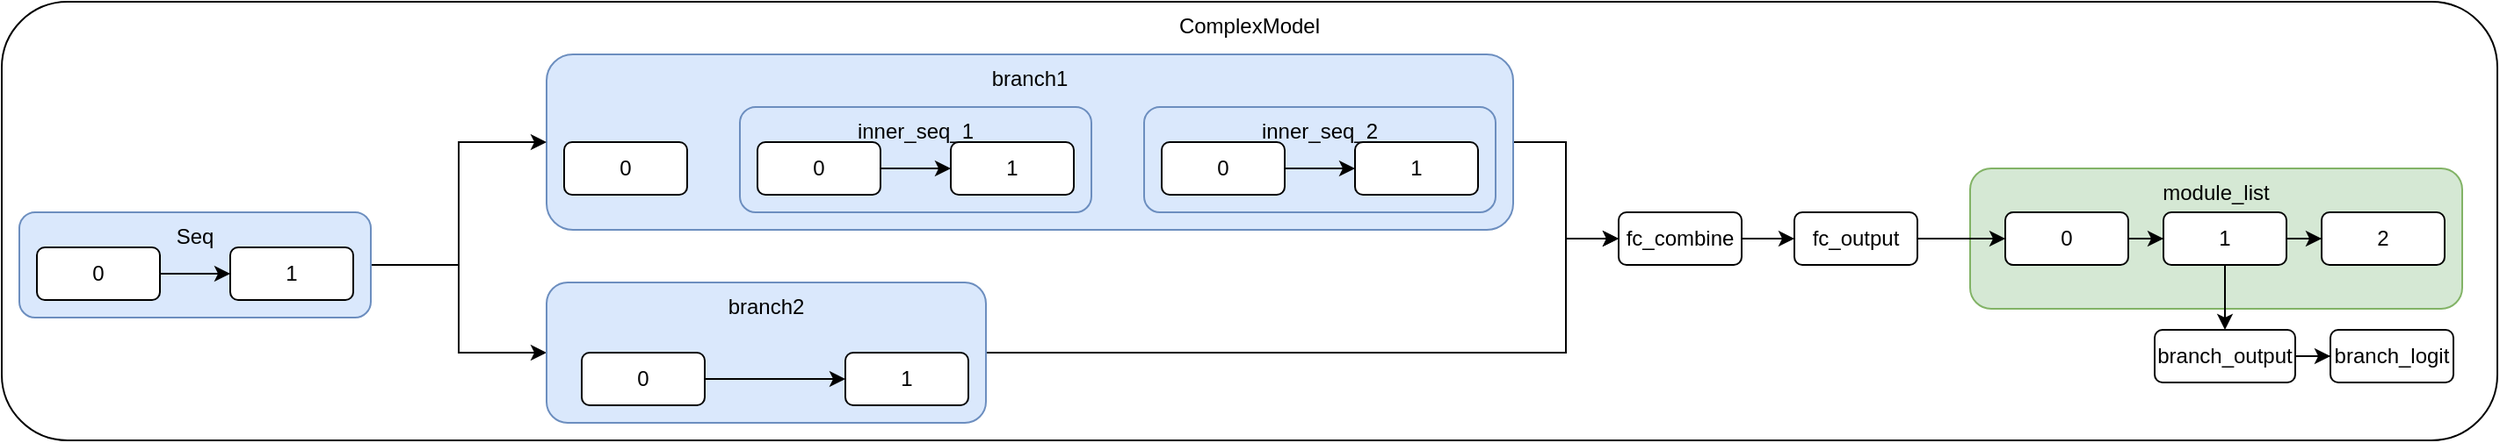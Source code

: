 <mxfile version="24.7.16">
  <diagram name="Page-1" id="49gcWGd39xQcKLTfRNpA">
    <mxGraphModel dx="2398" dy="956" grid="1" gridSize="10" guides="1" tooltips="1" connect="1" arrows="1" fold="1" page="1" pageScale="1" pageWidth="850" pageHeight="1100" math="0" shadow="0">
      <root>
        <mxCell id="0" />
        <mxCell id="1" parent="0" />
        <mxCell id="lfK6fHKkrQFKQQQSv6Dr-43" value="ComplexModel" style="rounded=1;whiteSpace=wrap;html=1;verticalAlign=top;" vertex="1" parent="1">
          <mxGeometry x="-130" y="280" width="1420" height="250" as="geometry" />
        </mxCell>
        <mxCell id="lfK6fHKkrQFKQQQSv6Dr-23" style="edgeStyle=orthogonalEdgeStyle;rounded=0;orthogonalLoop=1;jettySize=auto;html=1;entryX=0;entryY=0.5;entryDx=0;entryDy=0;" edge="1" parent="1" source="lfK6fHKkrQFKQQQSv6Dr-14" target="lfK6fHKkrQFKQQQSv6Dr-22">
          <mxGeometry relative="1" as="geometry" />
        </mxCell>
        <mxCell id="lfK6fHKkrQFKQQQSv6Dr-14" value="branch1" style="rounded=1;whiteSpace=wrap;html=1;verticalAlign=top;fillColor=#dae8fc;strokeColor=#6c8ebf;" vertex="1" parent="1">
          <mxGeometry x="180" y="310" width="550" height="100" as="geometry" />
        </mxCell>
        <mxCell id="lfK6fHKkrQFKQQQSv6Dr-20" style="edgeStyle=orthogonalEdgeStyle;rounded=0;orthogonalLoop=1;jettySize=auto;html=1;entryX=0;entryY=0.5;entryDx=0;entryDy=0;" edge="1" parent="1" source="lfK6fHKkrQFKQQQSv6Dr-5" target="lfK6fHKkrQFKQQQSv6Dr-14">
          <mxGeometry relative="1" as="geometry" />
        </mxCell>
        <mxCell id="lfK6fHKkrQFKQQQSv6Dr-21" style="edgeStyle=orthogonalEdgeStyle;rounded=0;orthogonalLoop=1;jettySize=auto;html=1;entryX=0;entryY=0.5;entryDx=0;entryDy=0;" edge="1" parent="1" source="lfK6fHKkrQFKQQQSv6Dr-5" target="lfK6fHKkrQFKQQQSv6Dr-16">
          <mxGeometry relative="1" as="geometry" />
        </mxCell>
        <mxCell id="lfK6fHKkrQFKQQQSv6Dr-5" value="Seq" style="rounded=1;whiteSpace=wrap;html=1;horizontal=1;verticalAlign=top;fillColor=#dae8fc;strokeColor=#6c8ebf;" vertex="1" parent="1">
          <mxGeometry x="-120" y="400" width="200" height="60" as="geometry" />
        </mxCell>
        <mxCell id="lfK6fHKkrQFKQQQSv6Dr-4" style="edgeStyle=orthogonalEdgeStyle;rounded=0;orthogonalLoop=1;jettySize=auto;html=1;" edge="1" parent="1" source="lfK6fHKkrQFKQQQSv6Dr-2" target="lfK6fHKkrQFKQQQSv6Dr-3">
          <mxGeometry relative="1" as="geometry" />
        </mxCell>
        <mxCell id="lfK6fHKkrQFKQQQSv6Dr-2" value="0" style="rounded=1;whiteSpace=wrap;html=1;" vertex="1" parent="1">
          <mxGeometry x="-110" y="420" width="70" height="30" as="geometry" />
        </mxCell>
        <mxCell id="lfK6fHKkrQFKQQQSv6Dr-3" value="1" style="rounded=1;whiteSpace=wrap;html=1;" vertex="1" parent="1">
          <mxGeometry y="420" width="70" height="30" as="geometry" />
        </mxCell>
        <mxCell id="lfK6fHKkrQFKQQQSv6Dr-6" value="inner_seq_1" style="rounded=1;whiteSpace=wrap;html=1;horizontal=1;verticalAlign=top;fillColor=#dae8fc;strokeColor=#6c8ebf;" vertex="1" parent="1">
          <mxGeometry x="290" y="340" width="200" height="60" as="geometry" />
        </mxCell>
        <mxCell id="lfK6fHKkrQFKQQQSv6Dr-7" style="edgeStyle=orthogonalEdgeStyle;rounded=0;orthogonalLoop=1;jettySize=auto;html=1;" edge="1" parent="1" source="lfK6fHKkrQFKQQQSv6Dr-8" target="lfK6fHKkrQFKQQQSv6Dr-9">
          <mxGeometry relative="1" as="geometry" />
        </mxCell>
        <mxCell id="lfK6fHKkrQFKQQQSv6Dr-8" value="0" style="rounded=1;whiteSpace=wrap;html=1;" vertex="1" parent="1">
          <mxGeometry x="300" y="360" width="70" height="30" as="geometry" />
        </mxCell>
        <mxCell id="lfK6fHKkrQFKQQQSv6Dr-9" value="1" style="rounded=1;whiteSpace=wrap;html=1;" vertex="1" parent="1">
          <mxGeometry x="410" y="360" width="70" height="30" as="geometry" />
        </mxCell>
        <mxCell id="lfK6fHKkrQFKQQQSv6Dr-10" value="inner_seq_2" style="rounded=1;whiteSpace=wrap;html=1;horizontal=1;verticalAlign=top;fillColor=#dae8fc;strokeColor=#6c8ebf;" vertex="1" parent="1">
          <mxGeometry x="520" y="340" width="200" height="60" as="geometry" />
        </mxCell>
        <mxCell id="lfK6fHKkrQFKQQQSv6Dr-11" style="edgeStyle=orthogonalEdgeStyle;rounded=0;orthogonalLoop=1;jettySize=auto;html=1;" edge="1" parent="1" source="lfK6fHKkrQFKQQQSv6Dr-12" target="lfK6fHKkrQFKQQQSv6Dr-13">
          <mxGeometry relative="1" as="geometry" />
        </mxCell>
        <mxCell id="lfK6fHKkrQFKQQQSv6Dr-12" value="0" style="rounded=1;whiteSpace=wrap;html=1;" vertex="1" parent="1">
          <mxGeometry x="530" y="360" width="70" height="30" as="geometry" />
        </mxCell>
        <mxCell id="lfK6fHKkrQFKQQQSv6Dr-13" value="1" style="rounded=1;whiteSpace=wrap;html=1;" vertex="1" parent="1">
          <mxGeometry x="640" y="360" width="70" height="30" as="geometry" />
        </mxCell>
        <mxCell id="lfK6fHKkrQFKQQQSv6Dr-15" value="0" style="rounded=1;whiteSpace=wrap;html=1;" vertex="1" parent="1">
          <mxGeometry x="190" y="360" width="70" height="30" as="geometry" />
        </mxCell>
        <mxCell id="lfK6fHKkrQFKQQQSv6Dr-24" style="edgeStyle=orthogonalEdgeStyle;rounded=0;orthogonalLoop=1;jettySize=auto;html=1;entryX=0;entryY=0.5;entryDx=0;entryDy=0;" edge="1" parent="1" source="lfK6fHKkrQFKQQQSv6Dr-16" target="lfK6fHKkrQFKQQQSv6Dr-22">
          <mxGeometry relative="1" as="geometry">
            <Array as="points">
              <mxPoint x="760" y="480" />
              <mxPoint x="760" y="415" />
            </Array>
          </mxGeometry>
        </mxCell>
        <mxCell id="lfK6fHKkrQFKQQQSv6Dr-16" value="branch2" style="rounded=1;whiteSpace=wrap;html=1;verticalAlign=top;fillColor=#dae8fc;strokeColor=#6c8ebf;" vertex="1" parent="1">
          <mxGeometry x="180" y="440" width="250" height="80" as="geometry" />
        </mxCell>
        <mxCell id="lfK6fHKkrQFKQQQSv6Dr-19" value="" style="edgeStyle=orthogonalEdgeStyle;rounded=0;orthogonalLoop=1;jettySize=auto;html=1;" edge="1" parent="1" source="lfK6fHKkrQFKQQQSv6Dr-17" target="lfK6fHKkrQFKQQQSv6Dr-18">
          <mxGeometry relative="1" as="geometry" />
        </mxCell>
        <mxCell id="lfK6fHKkrQFKQQQSv6Dr-17" value="0" style="rounded=1;whiteSpace=wrap;html=1;" vertex="1" parent="1">
          <mxGeometry x="200" y="480" width="70" height="30" as="geometry" />
        </mxCell>
        <mxCell id="lfK6fHKkrQFKQQQSv6Dr-18" value="1" style="rounded=1;whiteSpace=wrap;html=1;" vertex="1" parent="1">
          <mxGeometry x="350" y="480" width="70" height="30" as="geometry" />
        </mxCell>
        <mxCell id="lfK6fHKkrQFKQQQSv6Dr-26" value="" style="edgeStyle=orthogonalEdgeStyle;rounded=0;orthogonalLoop=1;jettySize=auto;html=1;" edge="1" parent="1" source="lfK6fHKkrQFKQQQSv6Dr-22" target="lfK6fHKkrQFKQQQSv6Dr-25">
          <mxGeometry relative="1" as="geometry" />
        </mxCell>
        <mxCell id="lfK6fHKkrQFKQQQSv6Dr-22" value="fc_combine" style="rounded=1;whiteSpace=wrap;html=1;" vertex="1" parent="1">
          <mxGeometry x="790" y="400" width="70" height="30" as="geometry" />
        </mxCell>
        <mxCell id="lfK6fHKkrQFKQQQSv6Dr-25" value="fc_output" style="rounded=1;whiteSpace=wrap;html=1;" vertex="1" parent="1">
          <mxGeometry x="890" y="400" width="70" height="30" as="geometry" />
        </mxCell>
        <mxCell id="lfK6fHKkrQFKQQQSv6Dr-27" value="module_list" style="rounded=1;whiteSpace=wrap;html=1;verticalAlign=top;fillColor=#d5e8d4;strokeColor=#82b366;" vertex="1" parent="1">
          <mxGeometry x="990" y="375" width="280" height="80" as="geometry" />
        </mxCell>
        <mxCell id="lfK6fHKkrQFKQQQSv6Dr-30" style="edgeStyle=orthogonalEdgeStyle;rounded=0;orthogonalLoop=1;jettySize=auto;html=1;" edge="1" parent="1" source="lfK6fHKkrQFKQQQSv6Dr-31" target="lfK6fHKkrQFKQQQSv6Dr-32">
          <mxGeometry relative="1" as="geometry" />
        </mxCell>
        <mxCell id="lfK6fHKkrQFKQQQSv6Dr-31" value="0" style="rounded=1;whiteSpace=wrap;html=1;" vertex="1" parent="1">
          <mxGeometry x="1010" y="400" width="70" height="30" as="geometry" />
        </mxCell>
        <mxCell id="lfK6fHKkrQFKQQQSv6Dr-34" value="" style="edgeStyle=orthogonalEdgeStyle;rounded=0;orthogonalLoop=1;jettySize=auto;html=1;" edge="1" parent="1" source="lfK6fHKkrQFKQQQSv6Dr-32" target="lfK6fHKkrQFKQQQSv6Dr-33">
          <mxGeometry relative="1" as="geometry" />
        </mxCell>
        <mxCell id="lfK6fHKkrQFKQQQSv6Dr-37" value="" style="edgeStyle=orthogonalEdgeStyle;rounded=0;orthogonalLoop=1;jettySize=auto;html=1;" edge="1" parent="1" source="lfK6fHKkrQFKQQQSv6Dr-32" target="lfK6fHKkrQFKQQQSv6Dr-36">
          <mxGeometry relative="1" as="geometry" />
        </mxCell>
        <mxCell id="lfK6fHKkrQFKQQQSv6Dr-32" value="1" style="rounded=1;whiteSpace=wrap;html=1;" vertex="1" parent="1">
          <mxGeometry x="1100" y="400" width="70" height="30" as="geometry" />
        </mxCell>
        <mxCell id="lfK6fHKkrQFKQQQSv6Dr-33" value="2" style="rounded=1;whiteSpace=wrap;html=1;" vertex="1" parent="1">
          <mxGeometry x="1190" y="400" width="70" height="30" as="geometry" />
        </mxCell>
        <mxCell id="lfK6fHKkrQFKQQQSv6Dr-35" style="edgeStyle=orthogonalEdgeStyle;rounded=0;orthogonalLoop=1;jettySize=auto;html=1;entryX=0;entryY=0.5;entryDx=0;entryDy=0;" edge="1" parent="1" source="lfK6fHKkrQFKQQQSv6Dr-25" target="lfK6fHKkrQFKQQQSv6Dr-31">
          <mxGeometry relative="1" as="geometry" />
        </mxCell>
        <mxCell id="lfK6fHKkrQFKQQQSv6Dr-42" style="edgeStyle=orthogonalEdgeStyle;rounded=0;orthogonalLoop=1;jettySize=auto;html=1;" edge="1" parent="1" source="lfK6fHKkrQFKQQQSv6Dr-36" target="lfK6fHKkrQFKQQQSv6Dr-41">
          <mxGeometry relative="1" as="geometry" />
        </mxCell>
        <mxCell id="lfK6fHKkrQFKQQQSv6Dr-36" value="branch_output" style="rounded=1;whiteSpace=wrap;html=1;" vertex="1" parent="1">
          <mxGeometry x="1095" y="467" width="80" height="30" as="geometry" />
        </mxCell>
        <mxCell id="lfK6fHKkrQFKQQQSv6Dr-41" value="branch_logit" style="rounded=1;whiteSpace=wrap;html=1;" vertex="1" parent="1">
          <mxGeometry x="1195" y="467" width="70" height="30" as="geometry" />
        </mxCell>
      </root>
    </mxGraphModel>
  </diagram>
</mxfile>
